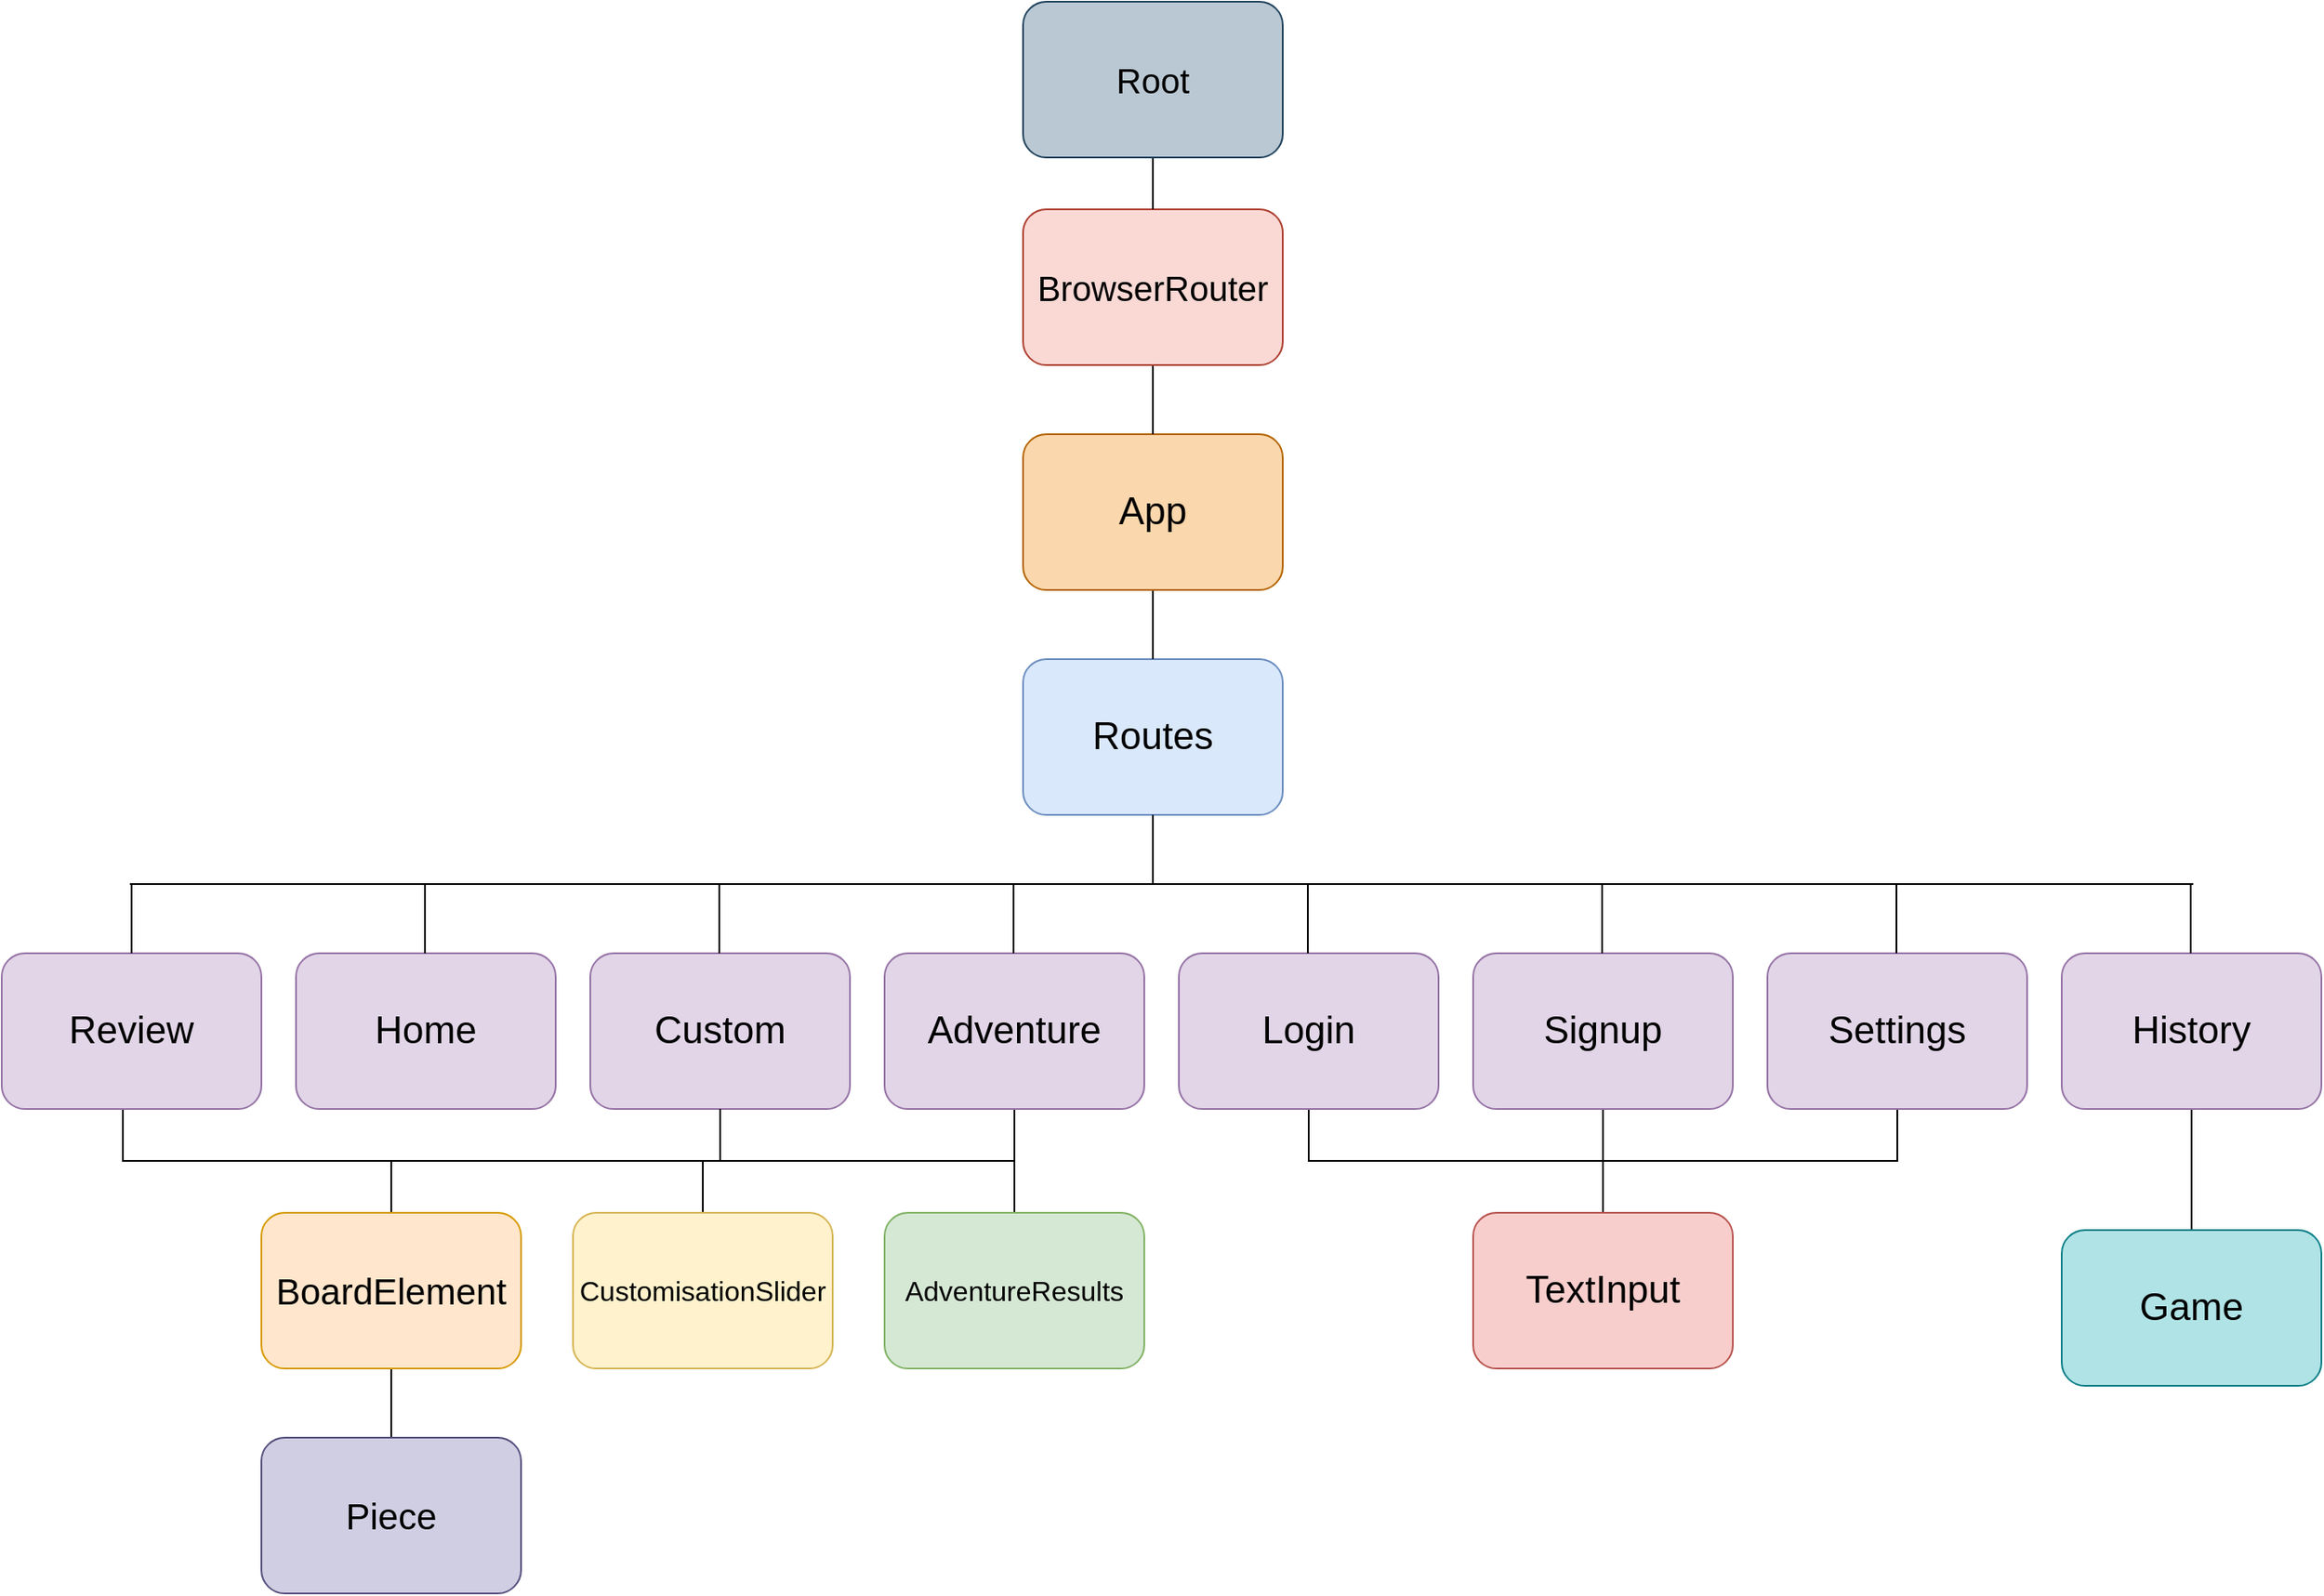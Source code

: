 <mxfile version="22.0.4" type="device">
  <diagram name="Page-1" id="10a91c8b-09ff-31b1-d368-03940ed4cc9e">
    <mxGraphModel dx="3014" dy="1861" grid="1" gridSize="10" guides="1" tooltips="1" connect="1" arrows="1" fold="1" page="1" pageScale="1" pageWidth="1100" pageHeight="850" background="none" math="0" shadow="0">
      <root>
        <mxCell id="0" />
        <mxCell id="1" parent="0" />
        <mxCell id="Ms32XR50p7yfsGB4Lvfj-58" style="edgeStyle=orthogonalEdgeStyle;rounded=0;orthogonalLoop=1;jettySize=auto;html=1;endArrow=none;endFill=0;" edge="1" parent="1">
          <mxGeometry relative="1" as="geometry">
            <mxPoint x="20" y="500" as="targetPoint" />
            <mxPoint x="385" y="470" as="sourcePoint" />
            <Array as="points">
              <mxPoint x="385" y="500" />
            </Array>
          </mxGeometry>
        </mxCell>
        <mxCell id="Ms32XR50p7yfsGB4Lvfj-2" value="" style="rounded=1;whiteSpace=wrap;html=1;fillColor=#dae8fc;strokeColor=#6c8ebf;" vertex="1" parent="1">
          <mxGeometry x="390" y="210" width="150" height="90" as="geometry" />
        </mxCell>
        <mxCell id="Ms32XR50p7yfsGB4Lvfj-3" value="Routes" style="text;html=1;strokeColor=none;fillColor=none;align=center;verticalAlign=middle;whiteSpace=wrap;rounded=0;fontSize=22;" vertex="1" parent="1">
          <mxGeometry x="400" y="240" width="130" height="30" as="geometry" />
        </mxCell>
        <mxCell id="Ms32XR50p7yfsGB4Lvfj-67" style="edgeStyle=orthogonalEdgeStyle;rounded=0;orthogonalLoop=1;jettySize=auto;html=1;endArrow=none;endFill=0;" edge="1" parent="1" source="Ms32XR50p7yfsGB4Lvfj-4" target="Ms32XR50p7yfsGB4Lvfj-65">
          <mxGeometry relative="1" as="geometry" />
        </mxCell>
        <mxCell id="Ms32XR50p7yfsGB4Lvfj-4" value="" style="rounded=1;whiteSpace=wrap;html=1;fillColor=#e1d5e7;strokeColor=#9673a6;" vertex="1" parent="1">
          <mxGeometry x="310" y="380" width="150" height="90" as="geometry" />
        </mxCell>
        <mxCell id="Ms32XR50p7yfsGB4Lvfj-5" value="&lt;font style=&quot;font-size: 22px;&quot;&gt;Adventure&lt;br style=&quot;font-size: 22px;&quot;&gt;&lt;/font&gt;" style="text;html=1;strokeColor=none;fillColor=none;align=center;verticalAlign=middle;whiteSpace=wrap;rounded=0;fontSize=22;" vertex="1" parent="1">
          <mxGeometry x="320" y="410" width="130" height="30" as="geometry" />
        </mxCell>
        <mxCell id="Ms32XR50p7yfsGB4Lvfj-74" style="edgeStyle=orthogonalEdgeStyle;rounded=0;orthogonalLoop=1;jettySize=auto;html=1;entryX=0.5;entryY=0;entryDx=0;entryDy=0;endArrow=none;endFill=0;" edge="1" parent="1" source="Ms32XR50p7yfsGB4Lvfj-10" target="Ms32XR50p7yfsGB4Lvfj-71">
          <mxGeometry relative="1" as="geometry" />
        </mxCell>
        <mxCell id="Ms32XR50p7yfsGB4Lvfj-99" style="edgeStyle=orthogonalEdgeStyle;rounded=0;orthogonalLoop=1;jettySize=auto;html=1;entryX=0.5;entryY=0;entryDx=0;entryDy=0;endArrow=none;endFill=0;" edge="1" parent="1" source="Ms32XR50p7yfsGB4Lvfj-6" target="Ms32XR50p7yfsGB4Lvfj-71">
          <mxGeometry relative="1" as="geometry">
            <Array as="points">
              <mxPoint x="555" y="500" />
              <mxPoint x="725" y="500" />
            </Array>
          </mxGeometry>
        </mxCell>
        <mxCell id="Ms32XR50p7yfsGB4Lvfj-6" value="" style="rounded=1;whiteSpace=wrap;html=1;fillColor=#e1d5e7;strokeColor=#9673a6;" vertex="1" parent="1">
          <mxGeometry x="480" y="380" width="150" height="90" as="geometry" />
        </mxCell>
        <mxCell id="Ms32XR50p7yfsGB4Lvfj-7" value="&lt;font style=&quot;font-size: 22px;&quot;&gt;Login&lt;/font&gt;" style="text;html=1;strokeColor=none;fillColor=none;align=center;verticalAlign=middle;whiteSpace=wrap;rounded=0;fontSize=22;" vertex="1" parent="1">
          <mxGeometry x="490" y="410" width="130" height="30" as="geometry" />
        </mxCell>
        <mxCell id="Ms32XR50p7yfsGB4Lvfj-9" value="" style="rounded=1;whiteSpace=wrap;html=1;fillColor=#e1d5e7;strokeColor=#9673a6;" vertex="1" parent="1">
          <mxGeometry x="650" y="380" width="150" height="90" as="geometry" />
        </mxCell>
        <mxCell id="Ms32XR50p7yfsGB4Lvfj-10" value="&lt;font style=&quot;font-size: 22px;&quot;&gt;Signup&lt;/font&gt;" style="text;html=1;strokeColor=none;fillColor=none;align=center;verticalAlign=middle;whiteSpace=wrap;rounded=0;fontSize=22;" vertex="1" parent="1">
          <mxGeometry x="660" y="410" width="130" height="30" as="geometry" />
        </mxCell>
        <mxCell id="Ms32XR50p7yfsGB4Lvfj-16" value="" style="rounded=1;whiteSpace=wrap;html=1;fillColor=#e1d5e7;strokeColor=#9673a6;" vertex="1" parent="1">
          <mxGeometry x="140" y="380" width="150" height="90" as="geometry" />
        </mxCell>
        <mxCell id="Ms32XR50p7yfsGB4Lvfj-17" value="&lt;font style=&quot;font-size: 22px;&quot;&gt;Custom&lt;br style=&quot;font-size: 22px;&quot;&gt;&lt;/font&gt;" style="text;html=1;strokeColor=none;fillColor=none;align=center;verticalAlign=middle;whiteSpace=wrap;rounded=0;fontSize=22;" vertex="1" parent="1">
          <mxGeometry x="150" y="410" width="130" height="30" as="geometry" />
        </mxCell>
        <mxCell id="Ms32XR50p7yfsGB4Lvfj-83" style="edgeStyle=orthogonalEdgeStyle;rounded=0;orthogonalLoop=1;jettySize=auto;html=1;entryX=0.5;entryY=0;entryDx=0;entryDy=0;endArrow=none;endFill=0;" edge="1" parent="1" target="Ms32XR50p7yfsGB4Lvfj-81">
          <mxGeometry relative="1" as="geometry">
            <mxPoint x="1020" y="425" as="sourcePoint" />
            <Array as="points">
              <mxPoint x="1065" y="425" />
            </Array>
          </mxGeometry>
        </mxCell>
        <mxCell id="Ms32XR50p7yfsGB4Lvfj-100" style="edgeStyle=orthogonalEdgeStyle;rounded=0;orthogonalLoop=1;jettySize=auto;html=1;endArrow=none;endFill=0;" edge="1" parent="1" source="Ms32XR50p7yfsGB4Lvfj-18" target="Ms32XR50p7yfsGB4Lvfj-71">
          <mxGeometry relative="1" as="geometry">
            <Array as="points">
              <mxPoint x="895" y="500" />
              <mxPoint x="725" y="500" />
            </Array>
          </mxGeometry>
        </mxCell>
        <mxCell id="Ms32XR50p7yfsGB4Lvfj-18" value="" style="rounded=1;whiteSpace=wrap;html=1;fillColor=#e1d5e7;strokeColor=#9673a6;" vertex="1" parent="1">
          <mxGeometry x="820" y="380" width="150" height="90" as="geometry" />
        </mxCell>
        <mxCell id="Ms32XR50p7yfsGB4Lvfj-20" value="" style="rounded=1;whiteSpace=wrap;html=1;fillColor=#e1d5e7;strokeColor=#9673a6;" vertex="1" parent="1">
          <mxGeometry x="-30" y="380" width="150" height="90" as="geometry" />
        </mxCell>
        <mxCell id="Ms32XR50p7yfsGB4Lvfj-21" value="&lt;font style=&quot;font-size: 22px;&quot;&gt;Home&lt;br style=&quot;font-size: 22px;&quot;&gt;&lt;/font&gt;" style="text;html=1;strokeColor=none;fillColor=none;align=center;verticalAlign=middle;whiteSpace=wrap;rounded=0;fontSize=22;" vertex="1" parent="1">
          <mxGeometry x="-20" y="410" width="130" height="30" as="geometry" />
        </mxCell>
        <mxCell id="Ms32XR50p7yfsGB4Lvfj-59" style="edgeStyle=orthogonalEdgeStyle;rounded=0;orthogonalLoop=1;jettySize=auto;html=1;endArrow=none;endFill=0;" edge="1" parent="1" target="Ms32XR50p7yfsGB4Lvfj-50">
          <mxGeometry relative="1" as="geometry">
            <mxPoint x="-140" y="460" as="sourcePoint" />
            <mxPoint x="45" y="530" as="targetPoint" />
            <Array as="points">
              <mxPoint x="-130" y="460" />
              <mxPoint x="-130" y="500" />
              <mxPoint x="25" y="500" />
            </Array>
          </mxGeometry>
        </mxCell>
        <mxCell id="Ms32XR50p7yfsGB4Lvfj-22" value="" style="rounded=1;whiteSpace=wrap;html=1;fillColor=#e1d5e7;strokeColor=#9673a6;" vertex="1" parent="1">
          <mxGeometry x="-200" y="380" width="150" height="90" as="geometry" />
        </mxCell>
        <mxCell id="Ms32XR50p7yfsGB4Lvfj-23" value="&lt;font style=&quot;font-size: 22px;&quot;&gt;Review&lt;/font&gt;" style="text;html=1;strokeColor=none;fillColor=none;align=center;verticalAlign=middle;whiteSpace=wrap;rounded=0;fontSize=22;" vertex="1" parent="1">
          <mxGeometry x="-190" y="410" width="130" height="30" as="geometry" />
        </mxCell>
        <mxCell id="Ms32XR50p7yfsGB4Lvfj-25" value="" style="rounded=1;whiteSpace=wrap;html=1;fillColor=#e1d5e7;strokeColor=#9673a6;" vertex="1" parent="1">
          <mxGeometry x="990" y="380" width="150" height="90" as="geometry" />
        </mxCell>
        <mxCell id="Ms32XR50p7yfsGB4Lvfj-26" value="&lt;font style=&quot;font-size: 22px;&quot;&gt;Settings&lt;/font&gt;" style="text;html=1;strokeColor=none;fillColor=none;align=center;verticalAlign=middle;whiteSpace=wrap;rounded=0;fontSize=22;" vertex="1" parent="1">
          <mxGeometry x="830" y="410" width="130" height="30" as="geometry" />
        </mxCell>
        <mxCell id="Ms32XR50p7yfsGB4Lvfj-29" value="" style="endArrow=none;html=1;rounded=0;exitX=0.5;exitY=1;exitDx=0;exitDy=0;" edge="1" parent="1" source="Ms32XR50p7yfsGB4Lvfj-2">
          <mxGeometry width="50" height="50" relative="1" as="geometry">
            <mxPoint x="740" y="510" as="sourcePoint" />
            <mxPoint x="465" y="340" as="targetPoint" />
          </mxGeometry>
        </mxCell>
        <mxCell id="Ms32XR50p7yfsGB4Lvfj-30" value="" style="endArrow=none;html=1;rounded=0;" edge="1" parent="1">
          <mxGeometry width="50" height="50" relative="1" as="geometry">
            <mxPoint x="-126" y="340" as="sourcePoint" />
            <mxPoint x="1066" y="340" as="targetPoint" />
          </mxGeometry>
        </mxCell>
        <mxCell id="Ms32XR50p7yfsGB4Lvfj-31" value="" style="endArrow=none;html=1;rounded=0;entryX=0.5;entryY=0;entryDx=0;entryDy=0;" edge="1" parent="1" target="Ms32XR50p7yfsGB4Lvfj-22">
          <mxGeometry width="50" height="50" relative="1" as="geometry">
            <mxPoint x="-125" y="340" as="sourcePoint" />
            <mxPoint x="570" y="460" as="targetPoint" />
          </mxGeometry>
        </mxCell>
        <mxCell id="Ms32XR50p7yfsGB4Lvfj-33" value="" style="endArrow=none;html=1;rounded=0;entryX=0.5;entryY=0;entryDx=0;entryDy=0;" edge="1" parent="1">
          <mxGeometry width="50" height="50" relative="1" as="geometry">
            <mxPoint x="44.5" y="340" as="sourcePoint" />
            <mxPoint x="44.5" y="380" as="targetPoint" />
          </mxGeometry>
        </mxCell>
        <mxCell id="Ms32XR50p7yfsGB4Lvfj-36" value="" style="endArrow=none;html=1;rounded=0;entryX=0.5;entryY=0;entryDx=0;entryDy=0;" edge="1" parent="1">
          <mxGeometry width="50" height="50" relative="1" as="geometry">
            <mxPoint x="214.5" y="340" as="sourcePoint" />
            <mxPoint x="214.5" y="380" as="targetPoint" />
          </mxGeometry>
        </mxCell>
        <mxCell id="Ms32XR50p7yfsGB4Lvfj-41" value="" style="endArrow=none;html=1;rounded=0;entryX=0.5;entryY=0;entryDx=0;entryDy=0;" edge="1" parent="1">
          <mxGeometry width="50" height="50" relative="1" as="geometry">
            <mxPoint x="1064.5" y="340" as="sourcePoint" />
            <mxPoint x="1064.5" y="380" as="targetPoint" />
          </mxGeometry>
        </mxCell>
        <mxCell id="Ms32XR50p7yfsGB4Lvfj-42" value="" style="endArrow=none;html=1;rounded=0;entryX=0.5;entryY=0;entryDx=0;entryDy=0;" edge="1" parent="1">
          <mxGeometry width="50" height="50" relative="1" as="geometry">
            <mxPoint x="894.5" y="340" as="sourcePoint" />
            <mxPoint x="894.5" y="380" as="targetPoint" />
          </mxGeometry>
        </mxCell>
        <mxCell id="Ms32XR50p7yfsGB4Lvfj-43" value="" style="endArrow=none;html=1;rounded=0;entryX=0.5;entryY=0;entryDx=0;entryDy=0;" edge="1" parent="1">
          <mxGeometry width="50" height="50" relative="1" as="geometry">
            <mxPoint x="724.5" y="340" as="sourcePoint" />
            <mxPoint x="724.5" y="380" as="targetPoint" />
          </mxGeometry>
        </mxCell>
        <mxCell id="Ms32XR50p7yfsGB4Lvfj-44" value="" style="endArrow=none;html=1;rounded=0;entryX=0.5;entryY=0;entryDx=0;entryDy=0;" edge="1" parent="1">
          <mxGeometry width="50" height="50" relative="1" as="geometry">
            <mxPoint x="554.5" y="340" as="sourcePoint" />
            <mxPoint x="554.5" y="380" as="targetPoint" />
          </mxGeometry>
        </mxCell>
        <mxCell id="Ms32XR50p7yfsGB4Lvfj-45" value="" style="endArrow=none;html=1;rounded=0;entryX=0.5;entryY=0;entryDx=0;entryDy=0;" edge="1" parent="1">
          <mxGeometry width="50" height="50" relative="1" as="geometry">
            <mxPoint x="384.5" y="340" as="sourcePoint" />
            <mxPoint x="384.5" y="380" as="targetPoint" />
          </mxGeometry>
        </mxCell>
        <mxCell id="Ms32XR50p7yfsGB4Lvfj-86" style="edgeStyle=orthogonalEdgeStyle;rounded=0;orthogonalLoop=1;jettySize=auto;html=1;entryX=0.5;entryY=0;entryDx=0;entryDy=0;endArrow=none;endFill=0;" edge="1" parent="1" source="Ms32XR50p7yfsGB4Lvfj-50" target="Ms32XR50p7yfsGB4Lvfj-84">
          <mxGeometry relative="1" as="geometry" />
        </mxCell>
        <mxCell id="Ms32XR50p7yfsGB4Lvfj-50" value="" style="rounded=1;whiteSpace=wrap;html=1;fillColor=#ffe6cc;strokeColor=#d79b00;" vertex="1" parent="1">
          <mxGeometry x="-50" y="530" width="150" height="90" as="geometry" />
        </mxCell>
        <mxCell id="Ms32XR50p7yfsGB4Lvfj-51" value="BoardElement" style="text;html=1;strokeColor=none;fillColor=none;align=center;verticalAlign=middle;whiteSpace=wrap;rounded=0;fontSize=21;" vertex="1" parent="1">
          <mxGeometry x="-40" y="560" width="130" height="30" as="geometry" />
        </mxCell>
        <mxCell id="Ms32XR50p7yfsGB4Lvfj-62" value="" style="endArrow=none;html=1;rounded=0;exitX=0.5;exitY=1;exitDx=0;exitDy=0;" edge="1" parent="1" source="Ms32XR50p7yfsGB4Lvfj-16">
          <mxGeometry width="50" height="50" relative="1" as="geometry">
            <mxPoint x="500" y="390" as="sourcePoint" />
            <mxPoint x="215" y="500" as="targetPoint" />
          </mxGeometry>
        </mxCell>
        <mxCell id="Ms32XR50p7yfsGB4Lvfj-65" value="" style="rounded=1;whiteSpace=wrap;html=1;fillColor=#d5e8d4;strokeColor=#82b366;" vertex="1" parent="1">
          <mxGeometry x="310" y="530" width="150" height="90" as="geometry" />
        </mxCell>
        <mxCell id="Ms32XR50p7yfsGB4Lvfj-66" value="AdventureResults" style="text;html=1;strokeColor=none;fillColor=none;align=center;verticalAlign=middle;whiteSpace=wrap;rounded=0;fontSize=16;" vertex="1" parent="1">
          <mxGeometry x="320" y="560" width="130" height="30" as="geometry" />
        </mxCell>
        <mxCell id="Ms32XR50p7yfsGB4Lvfj-71" value="" style="rounded=1;whiteSpace=wrap;html=1;fillColor=#f8cecc;strokeColor=#b85450;" vertex="1" parent="1">
          <mxGeometry x="650" y="530" width="150" height="90" as="geometry" />
        </mxCell>
        <mxCell id="Ms32XR50p7yfsGB4Lvfj-72" value="TextInput" style="text;html=1;strokeColor=none;fillColor=none;align=center;verticalAlign=middle;whiteSpace=wrap;rounded=0;fontSize=22;" vertex="1" parent="1">
          <mxGeometry x="660" y="560" width="130" height="30" as="geometry" />
        </mxCell>
        <mxCell id="Ms32XR50p7yfsGB4Lvfj-80" style="edgeStyle=orthogonalEdgeStyle;rounded=0;orthogonalLoop=1;jettySize=auto;html=1;endArrow=none;endFill=0;" edge="1" parent="1" source="Ms32XR50p7yfsGB4Lvfj-76" target="Ms32XR50p7yfsGB4Lvfj-16">
          <mxGeometry relative="1" as="geometry" />
        </mxCell>
        <mxCell id="Ms32XR50p7yfsGB4Lvfj-76" value="" style="rounded=1;whiteSpace=wrap;html=1;fillColor=#fff2cc;strokeColor=#d6b656;" vertex="1" parent="1">
          <mxGeometry x="130" y="530" width="150" height="90" as="geometry" />
        </mxCell>
        <mxCell id="Ms32XR50p7yfsGB4Lvfj-77" value="&lt;font style=&quot;font-size: 16px;&quot;&gt;CustomisationSlider&lt;/font&gt;" style="text;html=1;strokeColor=none;fillColor=none;align=center;verticalAlign=middle;whiteSpace=wrap;rounded=0;fontSize=16;" vertex="1" parent="1">
          <mxGeometry x="140" y="560" width="130" height="30" as="geometry" />
        </mxCell>
        <mxCell id="Ms32XR50p7yfsGB4Lvfj-81" value="" style="rounded=1;whiteSpace=wrap;html=1;fillColor=#b0e3e6;strokeColor=#0e8088;" vertex="1" parent="1">
          <mxGeometry x="990" y="540" width="150" height="90" as="geometry" />
        </mxCell>
        <mxCell id="Ms32XR50p7yfsGB4Lvfj-82" value="Game" style="text;html=1;strokeColor=none;fillColor=none;align=center;verticalAlign=middle;whiteSpace=wrap;rounded=0;fontSize=22;" vertex="1" parent="1">
          <mxGeometry x="1000" y="570" width="130" height="30" as="geometry" />
        </mxCell>
        <mxCell id="Ms32XR50p7yfsGB4Lvfj-84" value="" style="rounded=1;whiteSpace=wrap;html=1;fillColor=#d0cee2;strokeColor=#56517e;" vertex="1" parent="1">
          <mxGeometry x="-50" y="660" width="150" height="90" as="geometry" />
        </mxCell>
        <mxCell id="Ms32XR50p7yfsGB4Lvfj-85" value="Piece" style="text;html=1;strokeColor=none;fillColor=none;align=center;verticalAlign=middle;whiteSpace=wrap;rounded=0;fontSize=21;" vertex="1" parent="1">
          <mxGeometry x="-40" y="690" width="130" height="30" as="geometry" />
        </mxCell>
        <mxCell id="Ms32XR50p7yfsGB4Lvfj-95" style="edgeStyle=orthogonalEdgeStyle;rounded=0;orthogonalLoop=1;jettySize=auto;html=1;entryX=0.5;entryY=0;entryDx=0;entryDy=0;endArrow=none;endFill=0;" edge="1" parent="1" source="Ms32XR50p7yfsGB4Lvfj-87" target="Ms32XR50p7yfsGB4Lvfj-2">
          <mxGeometry relative="1" as="geometry" />
        </mxCell>
        <mxCell id="Ms32XR50p7yfsGB4Lvfj-87" value="" style="rounded=1;whiteSpace=wrap;html=1;fillColor=#fad7ac;strokeColor=#b46504;" vertex="1" parent="1">
          <mxGeometry x="390" y="80" width="150" height="90" as="geometry" />
        </mxCell>
        <mxCell id="Ms32XR50p7yfsGB4Lvfj-88" value="App" style="text;html=1;strokeColor=none;fillColor=none;align=center;verticalAlign=middle;whiteSpace=wrap;rounded=0;fontSize=22;" vertex="1" parent="1">
          <mxGeometry x="400" y="110" width="130" height="30" as="geometry" />
        </mxCell>
        <mxCell id="Ms32XR50p7yfsGB4Lvfj-96" style="edgeStyle=orthogonalEdgeStyle;rounded=0;orthogonalLoop=1;jettySize=auto;html=1;entryX=0.5;entryY=0;entryDx=0;entryDy=0;endArrow=none;endFill=0;" edge="1" parent="1" source="Ms32XR50p7yfsGB4Lvfj-89" target="Ms32XR50p7yfsGB4Lvfj-87">
          <mxGeometry relative="1" as="geometry" />
        </mxCell>
        <mxCell id="Ms32XR50p7yfsGB4Lvfj-89" value="" style="rounded=1;whiteSpace=wrap;html=1;fillColor=#fad9d5;strokeColor=#ae4132;" vertex="1" parent="1">
          <mxGeometry x="390" y="-50" width="150" height="90" as="geometry" />
        </mxCell>
        <mxCell id="Ms32XR50p7yfsGB4Lvfj-90" value="BrowserRouter" style="text;html=1;strokeColor=none;fillColor=none;align=center;verticalAlign=middle;whiteSpace=wrap;rounded=0;fontSize=20;" vertex="1" parent="1">
          <mxGeometry x="400" y="-20" width="130" height="30" as="geometry" />
        </mxCell>
        <mxCell id="Ms32XR50p7yfsGB4Lvfj-97" style="edgeStyle=orthogonalEdgeStyle;rounded=0;orthogonalLoop=1;jettySize=auto;html=1;endArrow=none;endFill=0;" edge="1" parent="1" source="Ms32XR50p7yfsGB4Lvfj-93" target="Ms32XR50p7yfsGB4Lvfj-89">
          <mxGeometry relative="1" as="geometry" />
        </mxCell>
        <mxCell id="Ms32XR50p7yfsGB4Lvfj-93" value="" style="rounded=1;whiteSpace=wrap;html=1;fillColor=#bac8d3;strokeColor=#23445d;" vertex="1" parent="1">
          <mxGeometry x="390" y="-170" width="150" height="90" as="geometry" />
        </mxCell>
        <mxCell id="Ms32XR50p7yfsGB4Lvfj-94" value="Root" style="text;html=1;strokeColor=none;fillColor=none;align=center;verticalAlign=middle;whiteSpace=wrap;rounded=0;fontSize=20;" vertex="1" parent="1">
          <mxGeometry x="400" y="-140" width="130" height="30" as="geometry" />
        </mxCell>
        <mxCell id="Ms32XR50p7yfsGB4Lvfj-98" value="&lt;font style=&quot;font-size: 22px;&quot;&gt;History&lt;/font&gt;" style="text;html=1;strokeColor=none;fillColor=none;align=center;verticalAlign=middle;whiteSpace=wrap;rounded=0;fontSize=22;" vertex="1" parent="1">
          <mxGeometry x="1000" y="410" width="130" height="30" as="geometry" />
        </mxCell>
      </root>
    </mxGraphModel>
  </diagram>
</mxfile>
